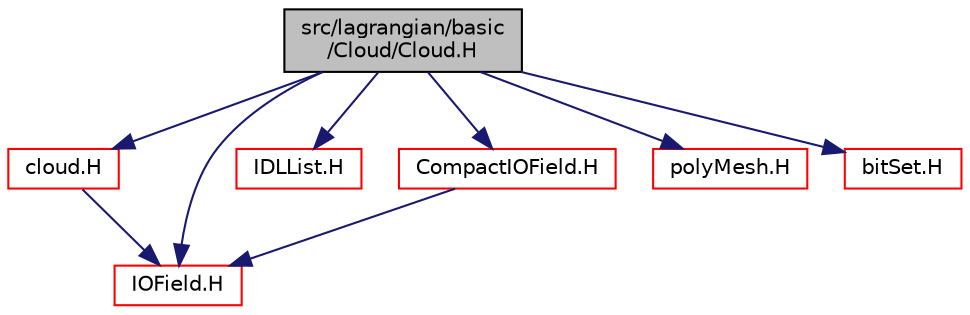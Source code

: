 digraph "src/lagrangian/basic/Cloud/Cloud.H"
{
  bgcolor="transparent";
  edge [fontname="Helvetica",fontsize="10",labelfontname="Helvetica",labelfontsize="10"];
  node [fontname="Helvetica",fontsize="10",shape=record];
  Node1 [label="src/lagrangian/basic\l/Cloud/Cloud.H",height=0.2,width=0.4,color="black", fillcolor="grey75", style="filled" fontcolor="black"];
  Node1 -> Node2 [color="midnightblue",fontsize="10",style="solid",fontname="Helvetica"];
  Node2 [label="cloud.H",height=0.2,width=0.4,color="red",URL="$cloud_8H.html"];
  Node2 -> Node3 [color="midnightblue",fontsize="10",style="solid",fontname="Helvetica"];
  Node3 [label="IOField.H",height=0.2,width=0.4,color="red",URL="$IOField_8H.html"];
  Node1 -> Node4 [color="midnightblue",fontsize="10",style="solid",fontname="Helvetica"];
  Node4 [label="IDLList.H",height=0.2,width=0.4,color="red",URL="$IDLList_8H.html",tooltip="Intrusive doubly-linked list. "];
  Node1 -> Node3 [color="midnightblue",fontsize="10",style="solid",fontname="Helvetica"];
  Node1 -> Node5 [color="midnightblue",fontsize="10",style="solid",fontname="Helvetica"];
  Node5 [label="CompactIOField.H",height=0.2,width=0.4,color="red",URL="$CompactIOField_8H.html"];
  Node5 -> Node3 [color="midnightblue",fontsize="10",style="solid",fontname="Helvetica"];
  Node1 -> Node6 [color="midnightblue",fontsize="10",style="solid",fontname="Helvetica"];
  Node6 [label="polyMesh.H",height=0.2,width=0.4,color="red",URL="$polyMesh_8H.html"];
  Node1 -> Node7 [color="midnightblue",fontsize="10",style="solid",fontname="Helvetica"];
  Node7 [label="bitSet.H",height=0.2,width=0.4,color="red",URL="$bitSet_8H.html"];
}
